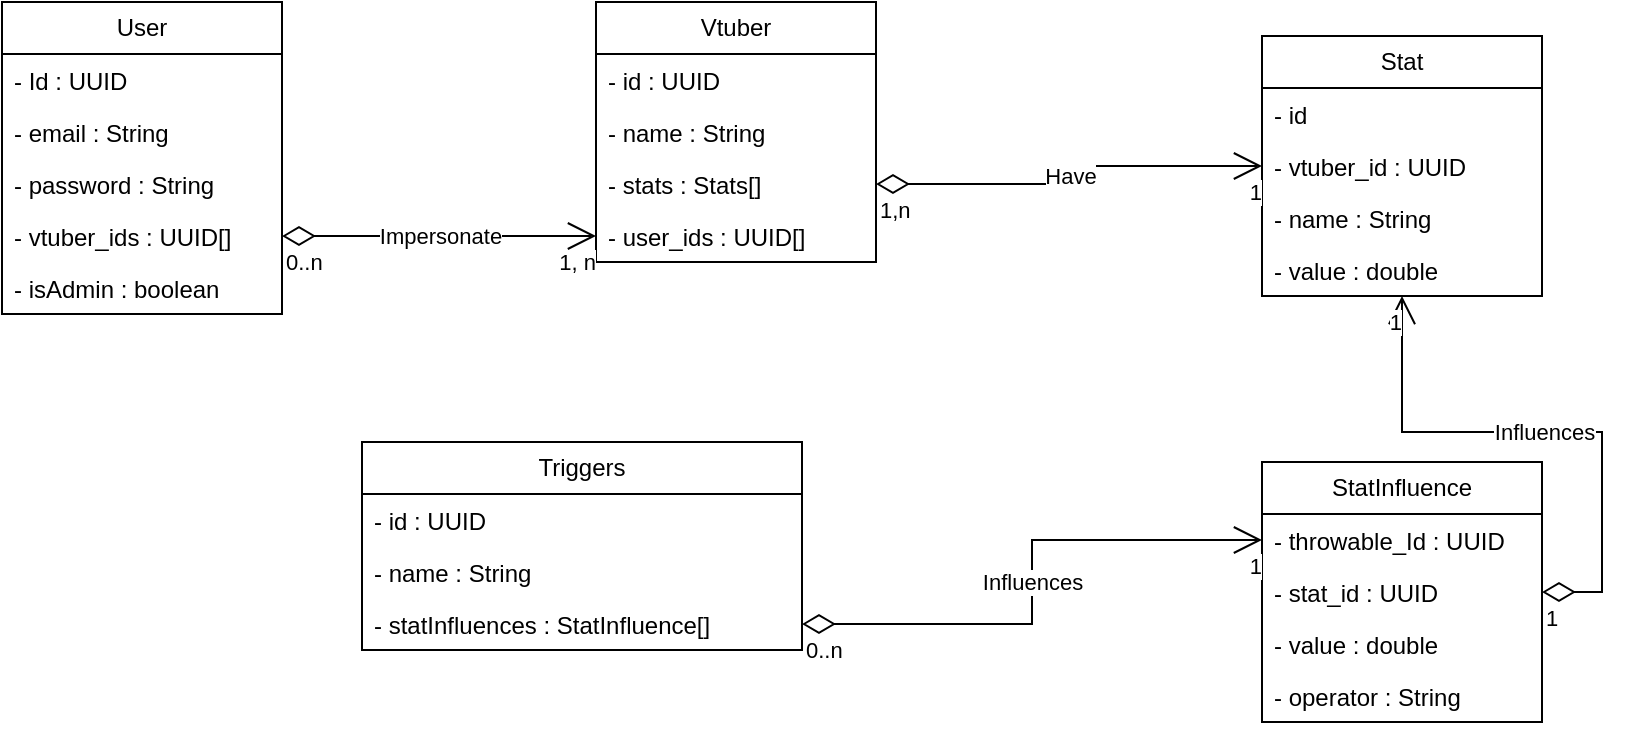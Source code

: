 <mxfile version="24.8.4">
  <diagram name="Page-1" id="82RSiiezvtzaoPdIn2Hl">
    <mxGraphModel dx="1434" dy="763" grid="1" gridSize="10" guides="1" tooltips="1" connect="1" arrows="1" fold="1" page="1" pageScale="1" pageWidth="827" pageHeight="1169" math="0" shadow="0">
      <root>
        <mxCell id="0" />
        <mxCell id="1" parent="0" />
        <mxCell id="n-AFl8zv_1jsWr7Lf9lz-1" value="Vtuber" style="swimlane;fontStyle=0;childLayout=stackLayout;horizontal=1;startSize=26;fillColor=none;horizontalStack=0;resizeParent=1;resizeParentMax=0;resizeLast=0;collapsible=1;marginBottom=0;whiteSpace=wrap;html=1;" vertex="1" parent="1">
          <mxGeometry x="307" y="70" width="140" height="130" as="geometry" />
        </mxCell>
        <mxCell id="n-AFl8zv_1jsWr7Lf9lz-2" value="- id : UUID" style="text;strokeColor=none;fillColor=none;align=left;verticalAlign=top;spacingLeft=4;spacingRight=4;overflow=hidden;rotatable=0;points=[[0,0.5],[1,0.5]];portConstraint=eastwest;whiteSpace=wrap;html=1;" vertex="1" parent="n-AFl8zv_1jsWr7Lf9lz-1">
          <mxGeometry y="26" width="140" height="26" as="geometry" />
        </mxCell>
        <mxCell id="n-AFl8zv_1jsWr7Lf9lz-3" value="- name : String" style="text;strokeColor=none;fillColor=none;align=left;verticalAlign=top;spacingLeft=4;spacingRight=4;overflow=hidden;rotatable=0;points=[[0,0.5],[1,0.5]];portConstraint=eastwest;whiteSpace=wrap;html=1;" vertex="1" parent="n-AFl8zv_1jsWr7Lf9lz-1">
          <mxGeometry y="52" width="140" height="26" as="geometry" />
        </mxCell>
        <mxCell id="n-AFl8zv_1jsWr7Lf9lz-4" value="- stats : Stats[]" style="text;strokeColor=none;fillColor=none;align=left;verticalAlign=top;spacingLeft=4;spacingRight=4;overflow=hidden;rotatable=0;points=[[0,0.5],[1,0.5]];portConstraint=eastwest;whiteSpace=wrap;html=1;" vertex="1" parent="n-AFl8zv_1jsWr7Lf9lz-1">
          <mxGeometry y="78" width="140" height="26" as="geometry" />
        </mxCell>
        <mxCell id="n-AFl8zv_1jsWr7Lf9lz-5" value="- user_ids : UUID[]" style="text;strokeColor=none;fillColor=none;align=left;verticalAlign=top;spacingLeft=4;spacingRight=4;overflow=hidden;rotatable=0;points=[[0,0.5],[1,0.5]];portConstraint=eastwest;whiteSpace=wrap;html=1;" vertex="1" parent="n-AFl8zv_1jsWr7Lf9lz-1">
          <mxGeometry y="104" width="140" height="26" as="geometry" />
        </mxCell>
        <mxCell id="n-AFl8zv_1jsWr7Lf9lz-6" value="Stat" style="swimlane;fontStyle=0;childLayout=stackLayout;horizontal=1;startSize=26;fillColor=none;horizontalStack=0;resizeParent=1;resizeParentMax=0;resizeLast=0;collapsible=1;marginBottom=0;whiteSpace=wrap;html=1;" vertex="1" parent="1">
          <mxGeometry x="640" y="87" width="140" height="130" as="geometry" />
        </mxCell>
        <mxCell id="n-AFl8zv_1jsWr7Lf9lz-7" value="- id" style="text;strokeColor=none;fillColor=none;align=left;verticalAlign=top;spacingLeft=4;spacingRight=4;overflow=hidden;rotatable=0;points=[[0,0.5],[1,0.5]];portConstraint=eastwest;whiteSpace=wrap;html=1;" vertex="1" parent="n-AFl8zv_1jsWr7Lf9lz-6">
          <mxGeometry y="26" width="140" height="26" as="geometry" />
        </mxCell>
        <mxCell id="n-AFl8zv_1jsWr7Lf9lz-8" value="&lt;div&gt;- vtuber_id : UUID&lt;/div&gt;" style="text;strokeColor=none;fillColor=none;align=left;verticalAlign=top;spacingLeft=4;spacingRight=4;overflow=hidden;rotatable=0;points=[[0,0.5],[1,0.5]];portConstraint=eastwest;whiteSpace=wrap;html=1;" vertex="1" parent="n-AFl8zv_1jsWr7Lf9lz-6">
          <mxGeometry y="52" width="140" height="26" as="geometry" />
        </mxCell>
        <mxCell id="n-AFl8zv_1jsWr7Lf9lz-9" value="- name : String" style="text;strokeColor=none;fillColor=none;align=left;verticalAlign=top;spacingLeft=4;spacingRight=4;overflow=hidden;rotatable=0;points=[[0,0.5],[1,0.5]];portConstraint=eastwest;whiteSpace=wrap;html=1;" vertex="1" parent="n-AFl8zv_1jsWr7Lf9lz-6">
          <mxGeometry y="78" width="140" height="26" as="geometry" />
        </mxCell>
        <mxCell id="n-AFl8zv_1jsWr7Lf9lz-10" value="- value : double" style="text;strokeColor=none;fillColor=none;align=left;verticalAlign=top;spacingLeft=4;spacingRight=4;overflow=hidden;rotatable=0;points=[[0,0.5],[1,0.5]];portConstraint=eastwest;whiteSpace=wrap;html=1;" vertex="1" parent="n-AFl8zv_1jsWr7Lf9lz-6">
          <mxGeometry y="104" width="140" height="26" as="geometry" />
        </mxCell>
        <mxCell id="n-AFl8zv_1jsWr7Lf9lz-11" value="Triggers" style="swimlane;fontStyle=0;childLayout=stackLayout;horizontal=1;startSize=26;fillColor=none;horizontalStack=0;resizeParent=1;resizeParentMax=0;resizeLast=0;collapsible=1;marginBottom=0;whiteSpace=wrap;html=1;" vertex="1" parent="1">
          <mxGeometry x="190" y="290" width="220" height="104" as="geometry" />
        </mxCell>
        <mxCell id="n-AFl8zv_1jsWr7Lf9lz-12" value="&lt;div&gt;- id : UUID&lt;/div&gt;&lt;div&gt;&lt;br&gt;&lt;/div&gt;" style="text;strokeColor=none;fillColor=none;align=left;verticalAlign=top;spacingLeft=4;spacingRight=4;overflow=hidden;rotatable=0;points=[[0,0.5],[1,0.5]];portConstraint=eastwest;whiteSpace=wrap;html=1;" vertex="1" parent="n-AFl8zv_1jsWr7Lf9lz-11">
          <mxGeometry y="26" width="220" height="26" as="geometry" />
        </mxCell>
        <mxCell id="n-AFl8zv_1jsWr7Lf9lz-13" value="- name : String" style="text;strokeColor=none;fillColor=none;align=left;verticalAlign=top;spacingLeft=4;spacingRight=4;overflow=hidden;rotatable=0;points=[[0,0.5],[1,0.5]];portConstraint=eastwest;whiteSpace=wrap;html=1;" vertex="1" parent="n-AFl8zv_1jsWr7Lf9lz-11">
          <mxGeometry y="52" width="220" height="26" as="geometry" />
        </mxCell>
        <mxCell id="n-AFl8zv_1jsWr7Lf9lz-14" value="- statInfluences : StatInfluence[]" style="text;strokeColor=none;fillColor=none;align=left;verticalAlign=top;spacingLeft=4;spacingRight=4;overflow=hidden;rotatable=0;points=[[0,0.5],[1,0.5]];portConstraint=eastwest;whiteSpace=wrap;html=1;" vertex="1" parent="n-AFl8zv_1jsWr7Lf9lz-11">
          <mxGeometry y="78" width="220" height="26" as="geometry" />
        </mxCell>
        <mxCell id="n-AFl8zv_1jsWr7Lf9lz-15" value="Have" style="endArrow=open;html=1;endSize=12;startArrow=diamondThin;startSize=14;startFill=0;edgeStyle=orthogonalEdgeStyle;rounded=0;exitX=1;exitY=0.5;exitDx=0;exitDy=0;entryX=0;entryY=0.5;entryDx=0;entryDy=0;" edge="1" parent="1" source="n-AFl8zv_1jsWr7Lf9lz-4" target="n-AFl8zv_1jsWr7Lf9lz-8">
          <mxGeometry relative="1" as="geometry">
            <mxPoint x="467" y="400" as="sourcePoint" />
            <mxPoint x="627" y="400" as="targetPoint" />
          </mxGeometry>
        </mxCell>
        <mxCell id="n-AFl8zv_1jsWr7Lf9lz-16" value="1,n" style="edgeLabel;resizable=0;html=1;align=left;verticalAlign=top;" connectable="0" vertex="1" parent="n-AFl8zv_1jsWr7Lf9lz-15">
          <mxGeometry x="-1" relative="1" as="geometry" />
        </mxCell>
        <mxCell id="n-AFl8zv_1jsWr7Lf9lz-17" value="1" style="edgeLabel;resizable=0;html=1;align=right;verticalAlign=top;" connectable="0" vertex="1" parent="n-AFl8zv_1jsWr7Lf9lz-15">
          <mxGeometry x="1" relative="1" as="geometry" />
        </mxCell>
        <mxCell id="n-AFl8zv_1jsWr7Lf9lz-18" value="&lt;div&gt;StatInfluence&lt;/div&gt;" style="swimlane;fontStyle=0;childLayout=stackLayout;horizontal=1;startSize=26;fillColor=none;horizontalStack=0;resizeParent=1;resizeParentMax=0;resizeLast=0;collapsible=1;marginBottom=0;whiteSpace=wrap;html=1;" vertex="1" parent="1">
          <mxGeometry x="640" y="300" width="140" height="130" as="geometry" />
        </mxCell>
        <mxCell id="n-AFl8zv_1jsWr7Lf9lz-19" value="- throwable_Id : UUID " style="text;strokeColor=none;fillColor=none;align=left;verticalAlign=top;spacingLeft=4;spacingRight=4;overflow=hidden;rotatable=0;points=[[0,0.5],[1,0.5]];portConstraint=eastwest;whiteSpace=wrap;html=1;" vertex="1" parent="n-AFl8zv_1jsWr7Lf9lz-18">
          <mxGeometry y="26" width="140" height="26" as="geometry" />
        </mxCell>
        <mxCell id="n-AFl8zv_1jsWr7Lf9lz-20" value="- stat_id : UUID" style="text;strokeColor=none;fillColor=none;align=left;verticalAlign=top;spacingLeft=4;spacingRight=4;overflow=hidden;rotatable=0;points=[[0,0.5],[1,0.5]];portConstraint=eastwest;whiteSpace=wrap;html=1;" vertex="1" parent="n-AFl8zv_1jsWr7Lf9lz-18">
          <mxGeometry y="52" width="140" height="26" as="geometry" />
        </mxCell>
        <mxCell id="n-AFl8zv_1jsWr7Lf9lz-21" value="- value : double" style="text;strokeColor=none;fillColor=none;align=left;verticalAlign=top;spacingLeft=4;spacingRight=4;overflow=hidden;rotatable=0;points=[[0,0.5],[1,0.5]];portConstraint=eastwest;whiteSpace=wrap;html=1;" vertex="1" parent="n-AFl8zv_1jsWr7Lf9lz-18">
          <mxGeometry y="78" width="140" height="26" as="geometry" />
        </mxCell>
        <mxCell id="n-AFl8zv_1jsWr7Lf9lz-22" value="- operator : String" style="text;strokeColor=none;fillColor=none;align=left;verticalAlign=top;spacingLeft=4;spacingRight=4;overflow=hidden;rotatable=0;points=[[0,0.5],[1,0.5]];portConstraint=eastwest;whiteSpace=wrap;html=1;" vertex="1" parent="n-AFl8zv_1jsWr7Lf9lz-18">
          <mxGeometry y="104" width="140" height="26" as="geometry" />
        </mxCell>
        <mxCell id="n-AFl8zv_1jsWr7Lf9lz-23" value="Influences" style="endArrow=open;html=1;endSize=12;startArrow=diamondThin;startSize=14;startFill=0;edgeStyle=orthogonalEdgeStyle;rounded=0;exitX=1;exitY=0.5;exitDx=0;exitDy=0;" edge="1" parent="1" source="n-AFl8zv_1jsWr7Lf9lz-14" target="n-AFl8zv_1jsWr7Lf9lz-19">
          <mxGeometry relative="1" as="geometry">
            <mxPoint x="537" y="530" as="sourcePoint" />
            <mxPoint x="697" y="530" as="targetPoint" />
          </mxGeometry>
        </mxCell>
        <mxCell id="n-AFl8zv_1jsWr7Lf9lz-24" value="0..n" style="edgeLabel;resizable=0;html=1;align=left;verticalAlign=top;" connectable="0" vertex="1" parent="n-AFl8zv_1jsWr7Lf9lz-23">
          <mxGeometry x="-1" relative="1" as="geometry" />
        </mxCell>
        <mxCell id="n-AFl8zv_1jsWr7Lf9lz-25" value="1" style="edgeLabel;resizable=0;html=1;align=right;verticalAlign=top;" connectable="0" vertex="1" parent="n-AFl8zv_1jsWr7Lf9lz-23">
          <mxGeometry x="1" relative="1" as="geometry" />
        </mxCell>
        <mxCell id="n-AFl8zv_1jsWr7Lf9lz-26" value="Influences" style="endArrow=open;html=1;endSize=12;startArrow=diamondThin;startSize=14;startFill=0;edgeStyle=orthogonalEdgeStyle;rounded=0;" edge="1" parent="1" source="n-AFl8zv_1jsWr7Lf9lz-20" target="n-AFl8zv_1jsWr7Lf9lz-6">
          <mxGeometry relative="1" as="geometry">
            <mxPoint x="450" y="370" as="sourcePoint" />
            <mxPoint x="530" y="460" as="targetPoint" />
            <Array as="points">
              <mxPoint x="810" y="365" />
              <mxPoint x="810" y="285" />
              <mxPoint x="710" y="285" />
            </Array>
          </mxGeometry>
        </mxCell>
        <mxCell id="n-AFl8zv_1jsWr7Lf9lz-27" value="1" style="edgeLabel;resizable=0;html=1;align=left;verticalAlign=top;" connectable="0" vertex="1" parent="n-AFl8zv_1jsWr7Lf9lz-26">
          <mxGeometry x="-1" relative="1" as="geometry" />
        </mxCell>
        <mxCell id="n-AFl8zv_1jsWr7Lf9lz-28" value="1" style="edgeLabel;resizable=0;html=1;align=right;verticalAlign=top;" connectable="0" vertex="1" parent="n-AFl8zv_1jsWr7Lf9lz-26">
          <mxGeometry x="1" relative="1" as="geometry" />
        </mxCell>
        <mxCell id="n-AFl8zv_1jsWr7Lf9lz-29" value="User" style="swimlane;fontStyle=0;childLayout=stackLayout;horizontal=1;startSize=26;fillColor=none;horizontalStack=0;resizeParent=1;resizeParentMax=0;resizeLast=0;collapsible=1;marginBottom=0;whiteSpace=wrap;html=1;" vertex="1" parent="1">
          <mxGeometry x="10" y="70" width="140" height="156" as="geometry" />
        </mxCell>
        <mxCell id="n-AFl8zv_1jsWr7Lf9lz-30" value="- Id : UUID" style="text;strokeColor=none;fillColor=none;align=left;verticalAlign=top;spacingLeft=4;spacingRight=4;overflow=hidden;rotatable=0;points=[[0,0.5],[1,0.5]];portConstraint=eastwest;whiteSpace=wrap;html=1;" vertex="1" parent="n-AFl8zv_1jsWr7Lf9lz-29">
          <mxGeometry y="26" width="140" height="26" as="geometry" />
        </mxCell>
        <mxCell id="n-AFl8zv_1jsWr7Lf9lz-31" value="- email : String" style="text;strokeColor=none;fillColor=none;align=left;verticalAlign=top;spacingLeft=4;spacingRight=4;overflow=hidden;rotatable=0;points=[[0,0.5],[1,0.5]];portConstraint=eastwest;whiteSpace=wrap;html=1;" vertex="1" parent="n-AFl8zv_1jsWr7Lf9lz-29">
          <mxGeometry y="52" width="140" height="26" as="geometry" />
        </mxCell>
        <mxCell id="n-AFl8zv_1jsWr7Lf9lz-32" value="- password : String" style="text;strokeColor=none;fillColor=none;align=left;verticalAlign=top;spacingLeft=4;spacingRight=4;overflow=hidden;rotatable=0;points=[[0,0.5],[1,0.5]];portConstraint=eastwest;whiteSpace=wrap;html=1;" vertex="1" parent="n-AFl8zv_1jsWr7Lf9lz-29">
          <mxGeometry y="78" width="140" height="26" as="geometry" />
        </mxCell>
        <mxCell id="n-AFl8zv_1jsWr7Lf9lz-33" value="- vtuber_ids : UUID[]" style="text;strokeColor=none;fillColor=none;align=left;verticalAlign=top;spacingLeft=4;spacingRight=4;overflow=hidden;rotatable=0;points=[[0,0.5],[1,0.5]];portConstraint=eastwest;whiteSpace=wrap;html=1;" vertex="1" parent="n-AFl8zv_1jsWr7Lf9lz-29">
          <mxGeometry y="104" width="140" height="26" as="geometry" />
        </mxCell>
        <mxCell id="n-AFl8zv_1jsWr7Lf9lz-34" value="- isAdmin : boolean" style="text;strokeColor=none;fillColor=none;align=left;verticalAlign=top;spacingLeft=4;spacingRight=4;overflow=hidden;rotatable=0;points=[[0,0.5],[1,0.5]];portConstraint=eastwest;whiteSpace=wrap;html=1;" vertex="1" parent="n-AFl8zv_1jsWr7Lf9lz-29">
          <mxGeometry y="130" width="140" height="26" as="geometry" />
        </mxCell>
        <mxCell id="n-AFl8zv_1jsWr7Lf9lz-35" value="&lt;div&gt;Impersonate&lt;/div&gt;" style="endArrow=open;html=1;endSize=12;startArrow=diamondThin;startSize=14;startFill=0;edgeStyle=orthogonalEdgeStyle;rounded=0;exitX=1;exitY=0.5;exitDx=0;exitDy=0;entryX=0;entryY=0.5;entryDx=0;entryDy=0;" edge="1" parent="1" source="n-AFl8zv_1jsWr7Lf9lz-33" target="n-AFl8zv_1jsWr7Lf9lz-5">
          <mxGeometry relative="1" as="geometry">
            <mxPoint x="540" y="170" as="sourcePoint" />
            <mxPoint x="400" y="180" as="targetPoint" />
          </mxGeometry>
        </mxCell>
        <mxCell id="n-AFl8zv_1jsWr7Lf9lz-36" value="0..n" style="edgeLabel;resizable=0;html=1;align=left;verticalAlign=top;" connectable="0" vertex="1" parent="n-AFl8zv_1jsWr7Lf9lz-35">
          <mxGeometry x="-1" relative="1" as="geometry" />
        </mxCell>
        <mxCell id="n-AFl8zv_1jsWr7Lf9lz-37" value="1, n" style="edgeLabel;resizable=0;html=1;align=right;verticalAlign=top;" connectable="0" vertex="1" parent="n-AFl8zv_1jsWr7Lf9lz-35">
          <mxGeometry x="1" relative="1" as="geometry" />
        </mxCell>
      </root>
    </mxGraphModel>
  </diagram>
</mxfile>
